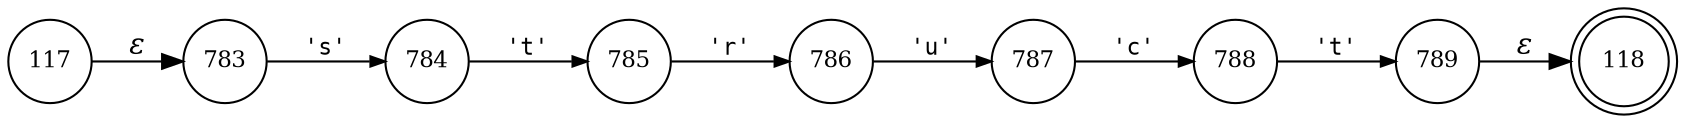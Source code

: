 digraph ATN {
rankdir=LR;
s118[fontsize=11, label="118", shape=doublecircle, fixedsize=true, width=.6];
s784[fontsize=11,label="784", shape=circle, fixedsize=true, width=.55, peripheries=1];
s785[fontsize=11,label="785", shape=circle, fixedsize=true, width=.55, peripheries=1];
s786[fontsize=11,label="786", shape=circle, fixedsize=true, width=.55, peripheries=1];
s787[fontsize=11,label="787", shape=circle, fixedsize=true, width=.55, peripheries=1];
s788[fontsize=11,label="788", shape=circle, fixedsize=true, width=.55, peripheries=1];
s117[fontsize=11,label="117", shape=circle, fixedsize=true, width=.55, peripheries=1];
s789[fontsize=11,label="789", shape=circle, fixedsize=true, width=.55, peripheries=1];
s783[fontsize=11,label="783", shape=circle, fixedsize=true, width=.55, peripheries=1];
s117 -> s783 [fontname="Times-Italic", label="&epsilon;"];
s783 -> s784 [fontsize=11, fontname="Courier", arrowsize=.7, label = "'s'", arrowhead = normal];
s784 -> s785 [fontsize=11, fontname="Courier", arrowsize=.7, label = "'t'", arrowhead = normal];
s785 -> s786 [fontsize=11, fontname="Courier", arrowsize=.7, label = "'r'", arrowhead = normal];
s786 -> s787 [fontsize=11, fontname="Courier", arrowsize=.7, label = "'u'", arrowhead = normal];
s787 -> s788 [fontsize=11, fontname="Courier", arrowsize=.7, label = "'c'", arrowhead = normal];
s788 -> s789 [fontsize=11, fontname="Courier", arrowsize=.7, label = "'t'", arrowhead = normal];
s789 -> s118 [fontname="Times-Italic", label="&epsilon;"];
}